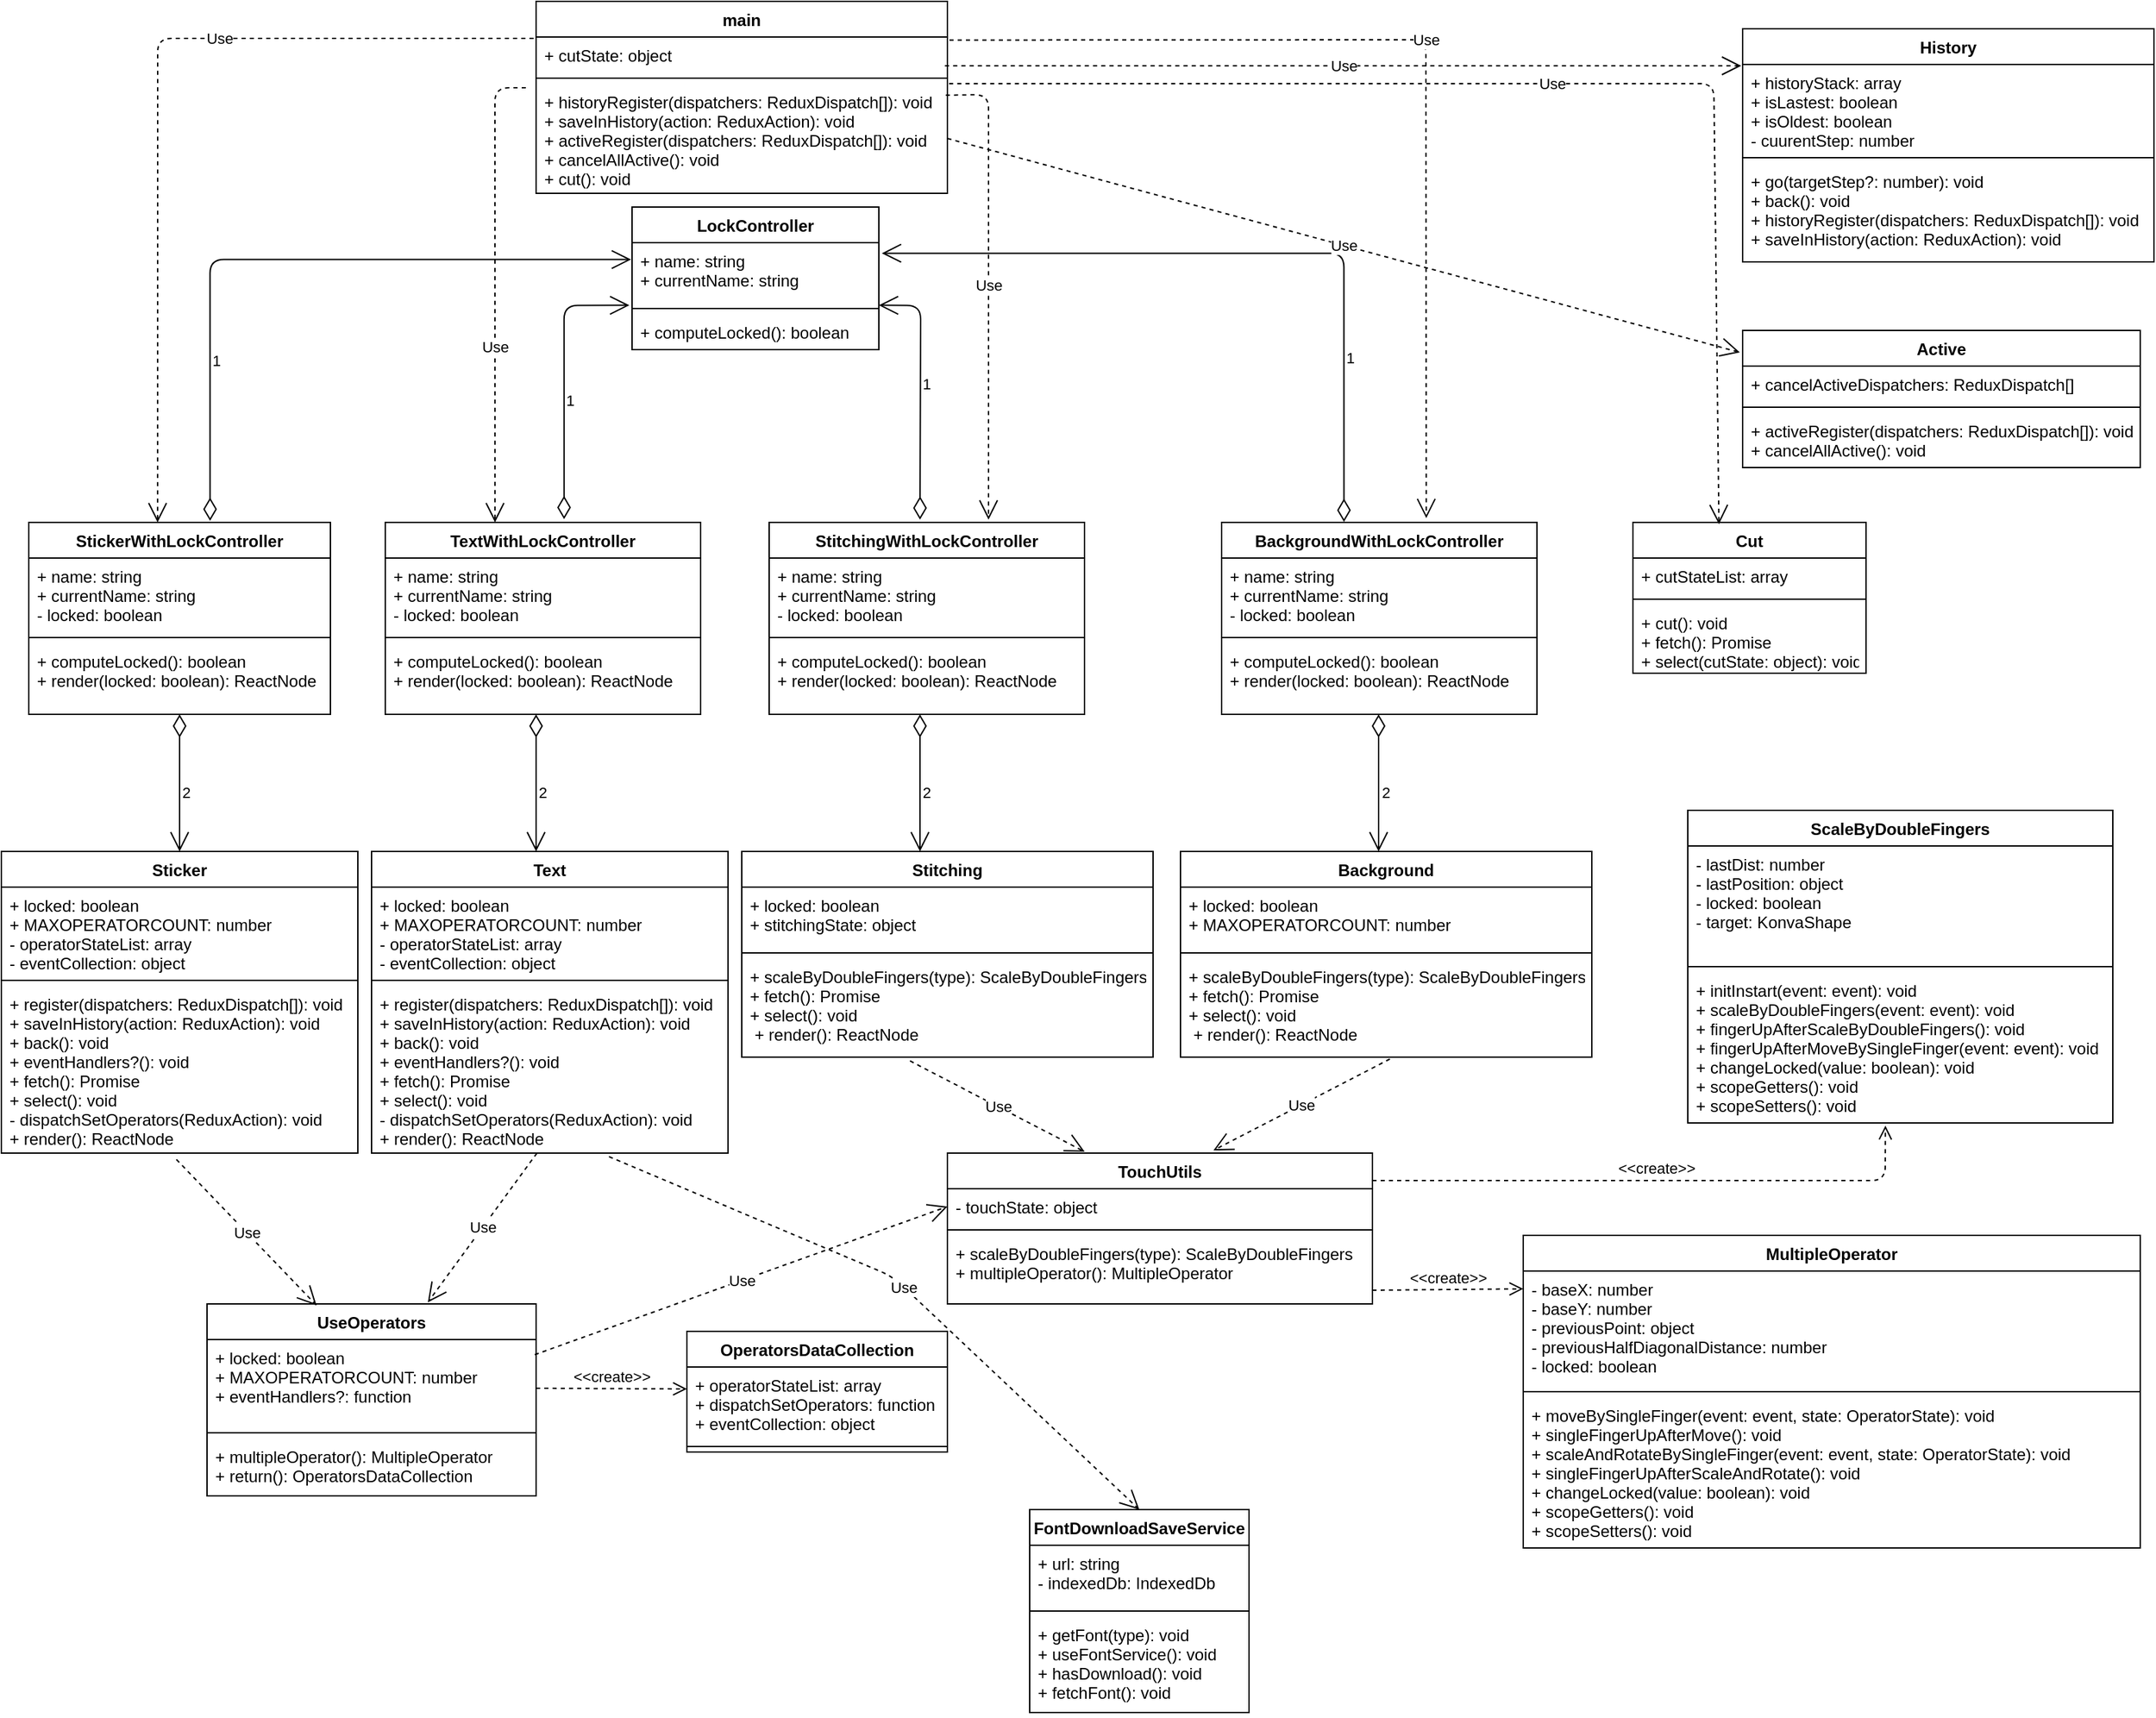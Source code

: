 <mxfile version="14.1.8" type="github">
  <diagram name="Page-1" id="e7e014a7-5840-1c2e-5031-d8a46d1fe8dd">
    <mxGraphModel dx="1351" dy="786" grid="1" gridSize="10" guides="1" tooltips="1" connect="1" arrows="1" fold="1" page="1" pageScale="1" pageWidth="2336" pageHeight="1654" background="#ffffff" math="0" shadow="0">
      <root>
        <mxCell id="0" />
        <mxCell id="1" parent="0" />
        <mxCell id="_pYZsoWhLjhE2k3BnA1Z-41" value="main" style="swimlane;fontStyle=1;align=center;verticalAlign=top;childLayout=stackLayout;horizontal=1;startSize=26;horizontalStack=0;resizeParent=1;resizeParentMax=0;resizeLast=0;collapsible=1;marginBottom=0;" parent="1" vertex="1">
          <mxGeometry x="470" y="10" width="300" height="140" as="geometry" />
        </mxCell>
        <mxCell id="_pYZsoWhLjhE2k3BnA1Z-42" value="+ cutState: object" style="text;strokeColor=none;fillColor=none;align=left;verticalAlign=top;spacingLeft=4;spacingRight=4;overflow=hidden;rotatable=0;points=[[0,0.5],[1,0.5]];portConstraint=eastwest;" parent="_pYZsoWhLjhE2k3BnA1Z-41" vertex="1">
          <mxGeometry y="26" width="300" height="26" as="geometry" />
        </mxCell>
        <mxCell id="_pYZsoWhLjhE2k3BnA1Z-43" value="" style="line;strokeWidth=1;fillColor=none;align=left;verticalAlign=middle;spacingTop=-1;spacingLeft=3;spacingRight=3;rotatable=0;labelPosition=right;points=[];portConstraint=eastwest;" parent="_pYZsoWhLjhE2k3BnA1Z-41" vertex="1">
          <mxGeometry y="52" width="300" height="8" as="geometry" />
        </mxCell>
        <mxCell id="_pYZsoWhLjhE2k3BnA1Z-44" value="+ historyRegister(dispatchers: ReduxDispatch[]): void&#xa;+ saveInHistory(action: ReduxAction): void&#xa;+ activeRegister(dispatchers: ReduxDispatch[]): void&#xa;+ cancelAllActive(): void&#xa;+ cut(): void" style="text;strokeColor=none;fillColor=none;align=left;verticalAlign=top;spacingLeft=4;spacingRight=4;overflow=hidden;rotatable=0;points=[[0,0.5],[1,0.5]];portConstraint=eastwest;" parent="_pYZsoWhLjhE2k3BnA1Z-41" vertex="1">
          <mxGeometry y="60" width="300" height="80" as="geometry" />
        </mxCell>
        <mxCell id="_pYZsoWhLjhE2k3BnA1Z-45" value="Use" style="endArrow=open;endSize=12;dashed=1;html=1;exitX=-0.006;exitY=0.038;exitDx=0;exitDy=0;exitPerimeter=0;entryX=0.427;entryY=0;entryDx=0;entryDy=0;entryPerimeter=0;" parent="1" source="_pYZsoWhLjhE2k3BnA1Z-42" target="_pYZsoWhLjhE2k3BnA1Z-46" edge="1">
          <mxGeometry x="-0.27" width="160" relative="1" as="geometry">
            <mxPoint x="560" y="426" as="sourcePoint" />
            <mxPoint x="220" y="388" as="targetPoint" />
            <Array as="points">
              <mxPoint x="194" y="37" />
            </Array>
            <mxPoint as="offset" />
          </mxGeometry>
        </mxCell>
        <mxCell id="_pYZsoWhLjhE2k3BnA1Z-46" value="StickerWithLockController" style="swimlane;fontStyle=1;align=center;verticalAlign=top;childLayout=stackLayout;horizontal=1;startSize=26;horizontalStack=0;resizeParent=1;resizeParentMax=0;resizeLast=0;collapsible=1;marginBottom=0;" parent="1" vertex="1">
          <mxGeometry x="100" y="390" width="220" height="140" as="geometry" />
        </mxCell>
        <mxCell id="_pYZsoWhLjhE2k3BnA1Z-47" value="+ name: string&#xa;+ currentName: string&#xa;- locked: boolean" style="text;strokeColor=none;fillColor=none;align=left;verticalAlign=top;spacingLeft=4;spacingRight=4;overflow=hidden;rotatable=0;points=[[0,0.5],[1,0.5]];portConstraint=eastwest;" parent="_pYZsoWhLjhE2k3BnA1Z-46" vertex="1">
          <mxGeometry y="26" width="220" height="54" as="geometry" />
        </mxCell>
        <mxCell id="_pYZsoWhLjhE2k3BnA1Z-48" value="" style="line;strokeWidth=1;fillColor=none;align=left;verticalAlign=middle;spacingTop=-1;spacingLeft=3;spacingRight=3;rotatable=0;labelPosition=right;points=[];portConstraint=eastwest;" parent="_pYZsoWhLjhE2k3BnA1Z-46" vertex="1">
          <mxGeometry y="80" width="220" height="8" as="geometry" />
        </mxCell>
        <mxCell id="_pYZsoWhLjhE2k3BnA1Z-49" value="+ computeLocked(): boolean&#xa;+ render(locked: boolean): ReactNode" style="text;strokeColor=none;fillColor=none;align=left;verticalAlign=top;spacingLeft=4;spacingRight=4;overflow=hidden;rotatable=0;points=[[0,0.5],[1,0.5]];portConstraint=eastwest;" parent="_pYZsoWhLjhE2k3BnA1Z-46" vertex="1">
          <mxGeometry y="88" width="220" height="52" as="geometry" />
        </mxCell>
        <mxCell id="_pYZsoWhLjhE2k3BnA1Z-51" value="LockController" style="swimlane;fontStyle=1;align=center;verticalAlign=top;childLayout=stackLayout;horizontal=1;startSize=26;horizontalStack=0;resizeParent=1;resizeParentMax=0;resizeLast=0;collapsible=1;marginBottom=0;" parent="1" vertex="1">
          <mxGeometry x="540" y="160" width="180" height="104" as="geometry" />
        </mxCell>
        <mxCell id="_pYZsoWhLjhE2k3BnA1Z-52" value="+ name: string&#xa;+ currentName: string" style="text;strokeColor=none;fillColor=none;align=left;verticalAlign=top;spacingLeft=4;spacingRight=4;overflow=hidden;rotatable=0;points=[[0,0.5],[1,0.5]];portConstraint=eastwest;" parent="_pYZsoWhLjhE2k3BnA1Z-51" vertex="1">
          <mxGeometry y="26" width="180" height="44" as="geometry" />
        </mxCell>
        <mxCell id="_pYZsoWhLjhE2k3BnA1Z-53" value="" style="line;strokeWidth=1;fillColor=none;align=left;verticalAlign=middle;spacingTop=-1;spacingLeft=3;spacingRight=3;rotatable=0;labelPosition=right;points=[];portConstraint=eastwest;" parent="_pYZsoWhLjhE2k3BnA1Z-51" vertex="1">
          <mxGeometry y="70" width="180" height="8" as="geometry" />
        </mxCell>
        <mxCell id="_pYZsoWhLjhE2k3BnA1Z-54" value="+ computeLocked(): boolean" style="text;strokeColor=none;fillColor=none;align=left;verticalAlign=top;spacingLeft=4;spacingRight=4;overflow=hidden;rotatable=0;points=[[0,0.5],[1,0.5]];portConstraint=eastwest;" parent="_pYZsoWhLjhE2k3BnA1Z-51" vertex="1">
          <mxGeometry y="78" width="180" height="26" as="geometry" />
        </mxCell>
        <mxCell id="_pYZsoWhLjhE2k3BnA1Z-56" value="TextWithLockController" style="swimlane;fontStyle=1;align=center;verticalAlign=top;childLayout=stackLayout;horizontal=1;startSize=26;horizontalStack=0;resizeParent=1;resizeParentMax=0;resizeLast=0;collapsible=1;marginBottom=0;" parent="1" vertex="1">
          <mxGeometry x="360" y="390" width="230" height="140" as="geometry" />
        </mxCell>
        <mxCell id="_pYZsoWhLjhE2k3BnA1Z-57" value="+ name: string&#xa;+ currentName: string&#xa;- locked: boolean" style="text;strokeColor=none;fillColor=none;align=left;verticalAlign=top;spacingLeft=4;spacingRight=4;overflow=hidden;rotatable=0;points=[[0,0.5],[1,0.5]];portConstraint=eastwest;" parent="_pYZsoWhLjhE2k3BnA1Z-56" vertex="1">
          <mxGeometry y="26" width="230" height="54" as="geometry" />
        </mxCell>
        <mxCell id="_pYZsoWhLjhE2k3BnA1Z-58" value="" style="line;strokeWidth=1;fillColor=none;align=left;verticalAlign=middle;spacingTop=-1;spacingLeft=3;spacingRight=3;rotatable=0;labelPosition=right;points=[];portConstraint=eastwest;" parent="_pYZsoWhLjhE2k3BnA1Z-56" vertex="1">
          <mxGeometry y="80" width="230" height="8" as="geometry" />
        </mxCell>
        <mxCell id="_pYZsoWhLjhE2k3BnA1Z-59" value="+ computeLocked(): boolean&#xa;+ render(locked: boolean): ReactNode" style="text;strokeColor=none;fillColor=none;align=left;verticalAlign=top;spacingLeft=4;spacingRight=4;overflow=hidden;rotatable=0;points=[[0,0.5],[1,0.5]];portConstraint=eastwest;" parent="_pYZsoWhLjhE2k3BnA1Z-56" vertex="1">
          <mxGeometry y="88" width="230" height="52" as="geometry" />
        </mxCell>
        <mxCell id="_pYZsoWhLjhE2k3BnA1Z-60" value="Use" style="endArrow=open;endSize=12;dashed=1;html=1;entryX=0.348;entryY=0;entryDx=0;entryDy=0;entryPerimeter=0;exitX=-0.025;exitY=0.038;exitDx=0;exitDy=0;exitPerimeter=0;" parent="1" source="_pYZsoWhLjhE2k3BnA1Z-44" target="_pYZsoWhLjhE2k3BnA1Z-56" edge="1">
          <mxGeometry x="0.249" width="160" relative="1" as="geometry">
            <mxPoint x="480" y="280" as="sourcePoint" />
            <mxPoint x="640" y="280" as="targetPoint" />
            <Array as="points">
              <mxPoint x="440" y="73" />
            </Array>
            <mxPoint as="offset" />
          </mxGeometry>
        </mxCell>
        <mxCell id="_pYZsoWhLjhE2k3BnA1Z-62" value="StitchingWithLockController" style="swimlane;fontStyle=1;align=center;verticalAlign=top;childLayout=stackLayout;horizontal=1;startSize=26;horizontalStack=0;resizeParent=1;resizeParentMax=0;resizeLast=0;collapsible=1;marginBottom=0;" parent="1" vertex="1">
          <mxGeometry x="640" y="390" width="230" height="140" as="geometry" />
        </mxCell>
        <mxCell id="_pYZsoWhLjhE2k3BnA1Z-63" value="+ name: string&#xa;+ currentName: string&#xa;- locked: boolean" style="text;strokeColor=none;fillColor=none;align=left;verticalAlign=top;spacingLeft=4;spacingRight=4;overflow=hidden;rotatable=0;points=[[0,0.5],[1,0.5]];portConstraint=eastwest;" parent="_pYZsoWhLjhE2k3BnA1Z-62" vertex="1">
          <mxGeometry y="26" width="230" height="54" as="geometry" />
        </mxCell>
        <mxCell id="_pYZsoWhLjhE2k3BnA1Z-64" value="" style="line;strokeWidth=1;fillColor=none;align=left;verticalAlign=middle;spacingTop=-1;spacingLeft=3;spacingRight=3;rotatable=0;labelPosition=right;points=[];portConstraint=eastwest;" parent="_pYZsoWhLjhE2k3BnA1Z-62" vertex="1">
          <mxGeometry y="80" width="230" height="8" as="geometry" />
        </mxCell>
        <mxCell id="_pYZsoWhLjhE2k3BnA1Z-65" value="+ computeLocked(): boolean&#xa;+ render(locked: boolean): ReactNode" style="text;strokeColor=none;fillColor=none;align=left;verticalAlign=top;spacingLeft=4;spacingRight=4;overflow=hidden;rotatable=0;points=[[0,0.5],[1,0.5]];portConstraint=eastwest;" parent="_pYZsoWhLjhE2k3BnA1Z-62" vertex="1">
          <mxGeometry y="88" width="230" height="52" as="geometry" />
        </mxCell>
        <mxCell id="_pYZsoWhLjhE2k3BnA1Z-66" value="BackgroundWithLockController" style="swimlane;fontStyle=1;align=center;verticalAlign=top;childLayout=stackLayout;horizontal=1;startSize=26;horizontalStack=0;resizeParent=1;resizeParentMax=0;resizeLast=0;collapsible=1;marginBottom=0;" parent="1" vertex="1">
          <mxGeometry x="970" y="390" width="230" height="140" as="geometry" />
        </mxCell>
        <mxCell id="_pYZsoWhLjhE2k3BnA1Z-67" value="+ name: string&#xa;+ currentName: string&#xa;- locked: boolean" style="text;strokeColor=none;fillColor=none;align=left;verticalAlign=top;spacingLeft=4;spacingRight=4;overflow=hidden;rotatable=0;points=[[0,0.5],[1,0.5]];portConstraint=eastwest;" parent="_pYZsoWhLjhE2k3BnA1Z-66" vertex="1">
          <mxGeometry y="26" width="230" height="54" as="geometry" />
        </mxCell>
        <mxCell id="_pYZsoWhLjhE2k3BnA1Z-68" value="" style="line;strokeWidth=1;fillColor=none;align=left;verticalAlign=middle;spacingTop=-1;spacingLeft=3;spacingRight=3;rotatable=0;labelPosition=right;points=[];portConstraint=eastwest;" parent="_pYZsoWhLjhE2k3BnA1Z-66" vertex="1">
          <mxGeometry y="80" width="230" height="8" as="geometry" />
        </mxCell>
        <mxCell id="_pYZsoWhLjhE2k3BnA1Z-69" value="+ computeLocked(): boolean&#xa;+ render(locked: boolean): ReactNode" style="text;strokeColor=none;fillColor=none;align=left;verticalAlign=top;spacingLeft=4;spacingRight=4;overflow=hidden;rotatable=0;points=[[0,0.5],[1,0.5]];portConstraint=eastwest;" parent="_pYZsoWhLjhE2k3BnA1Z-66" vertex="1">
          <mxGeometry y="88" width="230" height="52" as="geometry" />
        </mxCell>
        <mxCell id="_pYZsoWhLjhE2k3BnA1Z-71" value="Use" style="endArrow=open;endSize=12;dashed=1;html=1;exitX=0.996;exitY=0.105;exitDx=0;exitDy=0;exitPerimeter=0;" parent="1" source="_pYZsoWhLjhE2k3BnA1Z-44" edge="1">
          <mxGeometry width="160" relative="1" as="geometry">
            <mxPoint x="690" y="330" as="sourcePoint" />
            <mxPoint x="800" y="388" as="targetPoint" />
            <Array as="points">
              <mxPoint x="800" y="78" />
            </Array>
          </mxGeometry>
        </mxCell>
        <mxCell id="_pYZsoWhLjhE2k3BnA1Z-73" value="Use" style="endArrow=open;endSize=12;dashed=1;html=1;entryX=0.649;entryY=-0.022;entryDx=0;entryDy=0;entryPerimeter=0;exitX=1.005;exitY=0.086;exitDx=0;exitDy=0;exitPerimeter=0;" parent="1" source="_pYZsoWhLjhE2k3BnA1Z-42" target="_pYZsoWhLjhE2k3BnA1Z-66" edge="1">
          <mxGeometry width="160" relative="1" as="geometry">
            <mxPoint x="770" y="280" as="sourcePoint" />
            <mxPoint x="930" y="280" as="targetPoint" />
            <Array as="points">
              <mxPoint x="1119" y="38" />
            </Array>
          </mxGeometry>
        </mxCell>
        <mxCell id="_pYZsoWhLjhE2k3BnA1Z-74" value="Sticker" style="swimlane;fontStyle=1;align=center;verticalAlign=top;childLayout=stackLayout;horizontal=1;startSize=26;horizontalStack=0;resizeParent=1;resizeParentMax=0;resizeLast=0;collapsible=1;marginBottom=0;" parent="1" vertex="1">
          <mxGeometry x="80" y="630" width="260" height="220" as="geometry" />
        </mxCell>
        <mxCell id="_pYZsoWhLjhE2k3BnA1Z-75" value="+ locked: boolean&#xa;+ MAXOPERATORCOUNT: number&#xa;- operatorStateList: array&#xa;- eventCollection: object" style="text;strokeColor=none;fillColor=none;align=left;verticalAlign=top;spacingLeft=4;spacingRight=4;overflow=hidden;rotatable=0;points=[[0,0.5],[1,0.5]];portConstraint=eastwest;" parent="_pYZsoWhLjhE2k3BnA1Z-74" vertex="1">
          <mxGeometry y="26" width="260" height="64" as="geometry" />
        </mxCell>
        <mxCell id="_pYZsoWhLjhE2k3BnA1Z-76" value="" style="line;strokeWidth=1;fillColor=none;align=left;verticalAlign=middle;spacingTop=-1;spacingLeft=3;spacingRight=3;rotatable=0;labelPosition=right;points=[];portConstraint=eastwest;" parent="_pYZsoWhLjhE2k3BnA1Z-74" vertex="1">
          <mxGeometry y="90" width="260" height="8" as="geometry" />
        </mxCell>
        <mxCell id="_pYZsoWhLjhE2k3BnA1Z-77" value="+ register(dispatchers: ReduxDispatch[]): void&#xa;+ saveInHistory(action: ReduxAction): void &#xa;+ back(): void&#xa;+ eventHandlers?(): void&#xa;+ fetch(): Promise&#xa;+ select(): void&#xa;- dispatchSetOperators(ReduxAction): void&#xa;+ render(): ReactNode" style="text;strokeColor=none;fillColor=none;align=left;verticalAlign=top;spacingLeft=4;spacingRight=4;overflow=hidden;rotatable=0;points=[[0,0.5],[1,0.5]];portConstraint=eastwest;" parent="_pYZsoWhLjhE2k3BnA1Z-74" vertex="1">
          <mxGeometry y="98" width="260" height="122" as="geometry" />
        </mxCell>
        <mxCell id="_pYZsoWhLjhE2k3BnA1Z-78" value="Text" style="swimlane;fontStyle=1;align=center;verticalAlign=top;childLayout=stackLayout;horizontal=1;startSize=26;horizontalStack=0;resizeParent=1;resizeParentMax=0;resizeLast=0;collapsible=1;marginBottom=0;" parent="1" vertex="1">
          <mxGeometry x="350" y="630" width="260" height="220" as="geometry" />
        </mxCell>
        <mxCell id="_pYZsoWhLjhE2k3BnA1Z-79" value="+ locked: boolean&#xa;+ MAXOPERATORCOUNT: number&#xa;- operatorStateList: array&#xa;- eventCollection: object" style="text;strokeColor=none;fillColor=none;align=left;verticalAlign=top;spacingLeft=4;spacingRight=4;overflow=hidden;rotatable=0;points=[[0,0.5],[1,0.5]];portConstraint=eastwest;" parent="_pYZsoWhLjhE2k3BnA1Z-78" vertex="1">
          <mxGeometry y="26" width="260" height="64" as="geometry" />
        </mxCell>
        <mxCell id="_pYZsoWhLjhE2k3BnA1Z-80" value="" style="line;strokeWidth=1;fillColor=none;align=left;verticalAlign=middle;spacingTop=-1;spacingLeft=3;spacingRight=3;rotatable=0;labelPosition=right;points=[];portConstraint=eastwest;" parent="_pYZsoWhLjhE2k3BnA1Z-78" vertex="1">
          <mxGeometry y="90" width="260" height="8" as="geometry" />
        </mxCell>
        <mxCell id="_pYZsoWhLjhE2k3BnA1Z-81" value="+ register(dispatchers: ReduxDispatch[]): void&#xa;+ saveInHistory(action: ReduxAction): void&#xa;+ back(): void&#xa;+ eventHandlers?(): void&#xa;+ fetch(): Promise&#xa;+ select(): void&#xa;- dispatchSetOperators(ReduxAction): void&#xa;+ render(): ReactNode" style="text;strokeColor=none;fillColor=none;align=left;verticalAlign=top;spacingLeft=4;spacingRight=4;overflow=hidden;rotatable=0;points=[[0,0.5],[1,0.5]];portConstraint=eastwest;" parent="_pYZsoWhLjhE2k3BnA1Z-78" vertex="1">
          <mxGeometry y="98" width="260" height="122" as="geometry" />
        </mxCell>
        <mxCell id="_pYZsoWhLjhE2k3BnA1Z-82" value="Stitching" style="swimlane;fontStyle=1;align=center;verticalAlign=top;childLayout=stackLayout;horizontal=1;startSize=26;horizontalStack=0;resizeParent=1;resizeParentMax=0;resizeLast=0;collapsible=1;marginBottom=0;" parent="1" vertex="1">
          <mxGeometry x="620" y="630" width="300" height="150" as="geometry" />
        </mxCell>
        <mxCell id="_pYZsoWhLjhE2k3BnA1Z-83" value="+ locked: boolean&#xa;+ stitchingState: object  " style="text;strokeColor=none;fillColor=none;align=left;verticalAlign=top;spacingLeft=4;spacingRight=4;overflow=hidden;rotatable=0;points=[[0,0.5],[1,0.5]];portConstraint=eastwest;" parent="_pYZsoWhLjhE2k3BnA1Z-82" vertex="1">
          <mxGeometry y="26" width="300" height="44" as="geometry" />
        </mxCell>
        <mxCell id="_pYZsoWhLjhE2k3BnA1Z-84" value="" style="line;strokeWidth=1;fillColor=none;align=left;verticalAlign=middle;spacingTop=-1;spacingLeft=3;spacingRight=3;rotatable=0;labelPosition=right;points=[];portConstraint=eastwest;" parent="_pYZsoWhLjhE2k3BnA1Z-82" vertex="1">
          <mxGeometry y="70" width="300" height="8" as="geometry" />
        </mxCell>
        <mxCell id="_pYZsoWhLjhE2k3BnA1Z-85" value="+ scaleByDoubleFingers(type): ScaleByDoubleFingers&#xa;+ fetch(): Promise&#xa;+ select(): void&#xa; + render(): ReactNode" style="text;strokeColor=none;fillColor=none;align=left;verticalAlign=top;spacingLeft=4;spacingRight=4;overflow=hidden;rotatable=0;points=[[0,0.5],[1,0.5]];portConstraint=eastwest;" parent="_pYZsoWhLjhE2k3BnA1Z-82" vertex="1">
          <mxGeometry y="78" width="300" height="72" as="geometry" />
        </mxCell>
        <mxCell id="_pYZsoWhLjhE2k3BnA1Z-86" value="Background" style="swimlane;fontStyle=1;align=center;verticalAlign=top;childLayout=stackLayout;horizontal=1;startSize=26;horizontalStack=0;resizeParent=1;resizeParentMax=0;resizeLast=0;collapsible=1;marginBottom=0;" parent="1" vertex="1">
          <mxGeometry x="940" y="630" width="300" height="150" as="geometry" />
        </mxCell>
        <mxCell id="_pYZsoWhLjhE2k3BnA1Z-87" value="+ locked: boolean&#xa;+ MAXOPERATORCOUNT: number" style="text;strokeColor=none;fillColor=none;align=left;verticalAlign=top;spacingLeft=4;spacingRight=4;overflow=hidden;rotatable=0;points=[[0,0.5],[1,0.5]];portConstraint=eastwest;" parent="_pYZsoWhLjhE2k3BnA1Z-86" vertex="1">
          <mxGeometry y="26" width="300" height="44" as="geometry" />
        </mxCell>
        <mxCell id="_pYZsoWhLjhE2k3BnA1Z-88" value="" style="line;strokeWidth=1;fillColor=none;align=left;verticalAlign=middle;spacingTop=-1;spacingLeft=3;spacingRight=3;rotatable=0;labelPosition=right;points=[];portConstraint=eastwest;" parent="_pYZsoWhLjhE2k3BnA1Z-86" vertex="1">
          <mxGeometry y="70" width="300" height="8" as="geometry" />
        </mxCell>
        <mxCell id="_pYZsoWhLjhE2k3BnA1Z-89" value="+ scaleByDoubleFingers(type): ScaleByDoubleFingers&#xa;+ fetch(): Promise&#xa;+ select(): void&#xa; + render(): ReactNode" style="text;strokeColor=none;fillColor=none;align=left;verticalAlign=top;spacingLeft=4;spacingRight=4;overflow=hidden;rotatable=0;points=[[0,0.5],[1,0.5]];portConstraint=eastwest;" parent="_pYZsoWhLjhE2k3BnA1Z-86" vertex="1">
          <mxGeometry y="78" width="300" height="72" as="geometry" />
        </mxCell>
        <mxCell id="_pYZsoWhLjhE2k3BnA1Z-94" value="UseOperators" style="swimlane;fontStyle=1;align=center;verticalAlign=top;childLayout=stackLayout;horizontal=1;startSize=26;horizontalStack=0;resizeParent=1;resizeParentMax=0;resizeLast=0;collapsible=1;marginBottom=0;fontColor=#000000;html=0;" parent="1" vertex="1">
          <mxGeometry x="230" y="960" width="240" height="140" as="geometry" />
        </mxCell>
        <mxCell id="_pYZsoWhLjhE2k3BnA1Z-95" value="+ locked: boolean&#xa;+ MAXOPERATORCOUNT: number&#xa;+ eventHandlers?: function" style="text;strokeColor=none;fillColor=none;align=left;verticalAlign=top;spacingLeft=4;spacingRight=4;overflow=hidden;rotatable=0;points=[[0,0.5],[1,0.5]];portConstraint=eastwest;" parent="_pYZsoWhLjhE2k3BnA1Z-94" vertex="1">
          <mxGeometry y="26" width="240" height="64" as="geometry" />
        </mxCell>
        <mxCell id="_pYZsoWhLjhE2k3BnA1Z-96" value="" style="line;strokeWidth=1;fillColor=none;align=left;verticalAlign=middle;spacingTop=-1;spacingLeft=3;spacingRight=3;rotatable=0;labelPosition=right;points=[];portConstraint=eastwest;" parent="_pYZsoWhLjhE2k3BnA1Z-94" vertex="1">
          <mxGeometry y="90" width="240" height="8" as="geometry" />
        </mxCell>
        <mxCell id="_pYZsoWhLjhE2k3BnA1Z-97" value="+ multipleOperator(): MultipleOperator&#xa;+ return(): OperatorsDataCollection" style="text;strokeColor=none;fillColor=none;align=left;verticalAlign=top;spacingLeft=4;spacingRight=4;overflow=hidden;rotatable=0;points=[[0,0.5],[1,0.5]];portConstraint=eastwest;" parent="_pYZsoWhLjhE2k3BnA1Z-94" vertex="1">
          <mxGeometry y="98" width="240" height="42" as="geometry" />
        </mxCell>
        <mxCell id="_pYZsoWhLjhE2k3BnA1Z-98" value="1" style="endArrow=open;html=1;endSize=12;startArrow=diamondThin;startSize=14;startFill=0;edgeStyle=orthogonalEdgeStyle;align=left;verticalAlign=bottom;fontColor=#000000;entryX=-0.004;entryY=0.279;entryDx=0;entryDy=0;entryPerimeter=0;exitX=0.601;exitY=-0.008;exitDx=0;exitDy=0;exitPerimeter=0;" parent="1" source="_pYZsoWhLjhE2k3BnA1Z-46" target="_pYZsoWhLjhE2k3BnA1Z-52" edge="1">
          <mxGeometry x="-0.566" relative="1" as="geometry">
            <mxPoint x="260" y="380" as="sourcePoint" />
            <mxPoint x="660" y="440" as="targetPoint" />
            <Array as="points">
              <mxPoint x="232" y="198" />
            </Array>
            <mxPoint as="offset" />
          </mxGeometry>
        </mxCell>
        <mxCell id="_pYZsoWhLjhE2k3BnA1Z-100" value="2" style="endArrow=open;html=1;endSize=12;startArrow=diamondThin;startSize=14;startFill=0;edgeStyle=orthogonalEdgeStyle;align=left;verticalAlign=bottom;fontColor=#000000;exitX=0.5;exitY=1;exitDx=0;exitDy=0;exitPerimeter=0;" parent="1" source="_pYZsoWhLjhE2k3BnA1Z-49" edge="1">
          <mxGeometry x="0.322" relative="1" as="geometry">
            <mxPoint x="210" y="540" as="sourcePoint" />
            <mxPoint x="210" y="630" as="targetPoint" />
            <Array as="points" />
            <mxPoint as="offset" />
          </mxGeometry>
        </mxCell>
        <mxCell id="_pYZsoWhLjhE2k3BnA1Z-101" value="2" style="endArrow=open;html=1;endSize=12;startArrow=diamondThin;startSize=14;startFill=0;edgeStyle=orthogonalEdgeStyle;align=left;verticalAlign=bottom;fontColor=#000000;exitX=0.5;exitY=1;exitDx=0;exitDy=0;exitPerimeter=0;" parent="1" edge="1">
          <mxGeometry x="0.322" relative="1" as="geometry">
            <mxPoint x="470" y="530" as="sourcePoint" />
            <mxPoint x="470.0" y="630" as="targetPoint" />
            <Array as="points" />
            <mxPoint as="offset" />
          </mxGeometry>
        </mxCell>
        <mxCell id="_pYZsoWhLjhE2k3BnA1Z-103" value="2" style="endArrow=open;html=1;endSize=12;startArrow=diamondThin;startSize=14;startFill=0;edgeStyle=orthogonalEdgeStyle;align=left;verticalAlign=bottom;fontColor=#000000;exitX=0.5;exitY=1;exitDx=0;exitDy=0;exitPerimeter=0;" parent="1" edge="1">
          <mxGeometry x="0.322" relative="1" as="geometry">
            <mxPoint x="750" y="530" as="sourcePoint" />
            <mxPoint x="750.0" y="630" as="targetPoint" />
            <Array as="points" />
            <mxPoint as="offset" />
          </mxGeometry>
        </mxCell>
        <mxCell id="_pYZsoWhLjhE2k3BnA1Z-104" value="2" style="endArrow=open;html=1;endSize=12;startArrow=diamondThin;startSize=14;startFill=0;edgeStyle=orthogonalEdgeStyle;align=left;verticalAlign=bottom;fontColor=#000000;exitX=0.5;exitY=1;exitDx=0;exitDy=0;exitPerimeter=0;" parent="1" edge="1">
          <mxGeometry x="0.322" relative="1" as="geometry">
            <mxPoint x="1084.5" y="530" as="sourcePoint" />
            <mxPoint x="1084.5" y="630" as="targetPoint" />
            <Array as="points">
              <mxPoint x="1084.84" y="560" />
              <mxPoint x="1084.84" y="560" />
            </Array>
            <mxPoint as="offset" />
          </mxGeometry>
        </mxCell>
        <mxCell id="_pYZsoWhLjhE2k3BnA1Z-105" value="1" style="endArrow=open;html=1;endSize=12;startArrow=diamondThin;startSize=14;startFill=0;edgeStyle=orthogonalEdgeStyle;align=left;verticalAlign=bottom;fontColor=#000000;entryX=-0.011;entryY=1.038;entryDx=0;entryDy=0;entryPerimeter=0;exitX=0.567;exitY=-0.017;exitDx=0;exitDy=0;exitPerimeter=0;" parent="1" source="_pYZsoWhLjhE2k3BnA1Z-56" target="_pYZsoWhLjhE2k3BnA1Z-52" edge="1">
          <mxGeometry x="-0.237" relative="1" as="geometry">
            <mxPoint x="380" y="310" as="sourcePoint" />
            <mxPoint x="540" y="310" as="targetPoint" />
            <mxPoint as="offset" />
          </mxGeometry>
        </mxCell>
        <mxCell id="_pYZsoWhLjhE2k3BnA1Z-106" value="1" style="endArrow=open;html=1;endSize=12;startArrow=diamondThin;startSize=14;startFill=0;edgeStyle=orthogonalEdgeStyle;align=left;verticalAlign=bottom;fontColor=#000000;entryX=1;entryY=1.038;entryDx=0;entryDy=0;entryPerimeter=0;" parent="1" target="_pYZsoWhLjhE2k3BnA1Z-52" edge="1">
          <mxGeometry x="-0.039" relative="1" as="geometry">
            <mxPoint x="750" y="388" as="sourcePoint" />
            <mxPoint x="730" y="240" as="targetPoint" />
            <mxPoint as="offset" />
          </mxGeometry>
        </mxCell>
        <mxCell id="_pYZsoWhLjhE2k3BnA1Z-107" value="1" style="endArrow=open;html=1;endSize=12;startArrow=diamondThin;startSize=14;startFill=0;edgeStyle=orthogonalEdgeStyle;align=left;verticalAlign=bottom;fontColor=#000000;exitX=0.388;exitY=-0.003;exitDx=0;exitDy=0;exitPerimeter=0;entryX=1.012;entryY=0.176;entryDx=0;entryDy=0;entryPerimeter=0;" parent="1" source="_pYZsoWhLjhE2k3BnA1Z-66" target="_pYZsoWhLjhE2k3BnA1Z-52" edge="1">
          <mxGeometry x="-0.585" relative="1" as="geometry">
            <mxPoint x="750" y="290" as="sourcePoint" />
            <mxPoint x="910" y="290" as="targetPoint" />
            <mxPoint as="offset" />
          </mxGeometry>
        </mxCell>
        <mxCell id="_pYZsoWhLjhE2k3BnA1Z-108" value="&amp;lt;&amp;lt;create&amp;gt;&amp;gt;" style="html=1;verticalAlign=bottom;endArrow=open;dashed=1;endSize=8;fontColor=#000000;" parent="1" edge="1">
          <mxGeometry relative="1" as="geometry">
            <mxPoint x="470" y="1021.5" as="sourcePoint" />
            <mxPoint x="580" y="1022" as="targetPoint" />
          </mxGeometry>
        </mxCell>
        <mxCell id="_pYZsoWhLjhE2k3BnA1Z-109" value="OperatorsDataCollection" style="swimlane;fontStyle=1;align=center;verticalAlign=top;childLayout=stackLayout;horizontal=1;startSize=26;horizontalStack=0;resizeParent=1;resizeParentMax=0;resizeLast=0;collapsible=1;marginBottom=0;fontColor=#000000;html=0;" parent="1" vertex="1">
          <mxGeometry x="580" y="980" width="190" height="88" as="geometry" />
        </mxCell>
        <mxCell id="_pYZsoWhLjhE2k3BnA1Z-110" value="+ operatorStateList: array&#xa;+ dispatchSetOperators: function&#xa;+ eventCollection: object" style="text;strokeColor=none;fillColor=none;align=left;verticalAlign=top;spacingLeft=4;spacingRight=4;overflow=hidden;rotatable=0;points=[[0,0.5],[1,0.5]];portConstraint=eastwest;" parent="_pYZsoWhLjhE2k3BnA1Z-109" vertex="1">
          <mxGeometry y="26" width="190" height="54" as="geometry" />
        </mxCell>
        <mxCell id="_pYZsoWhLjhE2k3BnA1Z-111" value="" style="line;strokeWidth=1;fillColor=none;align=left;verticalAlign=middle;spacingTop=-1;spacingLeft=3;spacingRight=3;rotatable=0;labelPosition=right;points=[];portConstraint=eastwest;" parent="_pYZsoWhLjhE2k3BnA1Z-109" vertex="1">
          <mxGeometry y="80" width="190" height="8" as="geometry" />
        </mxCell>
        <mxCell id="_pYZsoWhLjhE2k3BnA1Z-113" value="Use" style="endArrow=open;endSize=12;dashed=1;html=1;fontColor=#000000;exitX=0.491;exitY=1.038;exitDx=0;exitDy=0;exitPerimeter=0;entryX=0.333;entryY=0.008;entryDx=0;entryDy=0;entryPerimeter=0;" parent="1" source="_pYZsoWhLjhE2k3BnA1Z-77" target="_pYZsoWhLjhE2k3BnA1Z-94" edge="1">
          <mxGeometry width="160" relative="1" as="geometry">
            <mxPoint x="380" y="870" as="sourcePoint" />
            <mxPoint x="540" y="870" as="targetPoint" />
          </mxGeometry>
        </mxCell>
        <mxCell id="_pYZsoWhLjhE2k3BnA1Z-114" value="Use" style="endArrow=open;endSize=12;dashed=1;html=1;fontColor=#000000;exitX=0.464;exitY=1;exitDx=0;exitDy=0;exitPerimeter=0;entryX=0.671;entryY=-0.008;entryDx=0;entryDy=0;entryPerimeter=0;" parent="1" source="_pYZsoWhLjhE2k3BnA1Z-81" target="_pYZsoWhLjhE2k3BnA1Z-94" edge="1">
          <mxGeometry width="160" relative="1" as="geometry">
            <mxPoint x="380" y="870" as="sourcePoint" />
            <mxPoint x="350" y="960" as="targetPoint" />
          </mxGeometry>
        </mxCell>
        <mxCell id="_pYZsoWhLjhE2k3BnA1Z-115" value="TouchUtils" style="swimlane;fontStyle=1;align=center;verticalAlign=top;childLayout=stackLayout;horizontal=1;startSize=26;horizontalStack=0;resizeParent=1;resizeParentMax=0;resizeLast=0;collapsible=1;marginBottom=0;fontColor=#000000;html=0;" parent="1" vertex="1">
          <mxGeometry x="770" y="850" width="310" height="110" as="geometry" />
        </mxCell>
        <mxCell id="_pYZsoWhLjhE2k3BnA1Z-116" value="- touchState: object" style="text;strokeColor=none;fillColor=none;align=left;verticalAlign=top;spacingLeft=4;spacingRight=4;overflow=hidden;rotatable=0;points=[[0,0.5],[1,0.5]];portConstraint=eastwest;" parent="_pYZsoWhLjhE2k3BnA1Z-115" vertex="1">
          <mxGeometry y="26" width="310" height="26" as="geometry" />
        </mxCell>
        <mxCell id="_pYZsoWhLjhE2k3BnA1Z-117" value="" style="line;strokeWidth=1;fillColor=none;align=left;verticalAlign=middle;spacingTop=-1;spacingLeft=3;spacingRight=3;rotatable=0;labelPosition=right;points=[];portConstraint=eastwest;" parent="_pYZsoWhLjhE2k3BnA1Z-115" vertex="1">
          <mxGeometry y="52" width="310" height="8" as="geometry" />
        </mxCell>
        <mxCell id="_pYZsoWhLjhE2k3BnA1Z-118" value="+ scaleByDoubleFingers(type): ScaleByDoubleFingers&#xa;+ multipleOperator(): MultipleOperator" style="text;strokeColor=none;fillColor=none;align=left;verticalAlign=top;spacingLeft=4;spacingRight=4;overflow=hidden;rotatable=0;points=[[0,0.5],[1,0.5]];portConstraint=eastwest;labelBorderColor=none;" parent="_pYZsoWhLjhE2k3BnA1Z-115" vertex="1">
          <mxGeometry y="60" width="310" height="50" as="geometry" />
        </mxCell>
        <mxCell id="_pYZsoWhLjhE2k3BnA1Z-119" value="&amp;lt;&amp;lt;create&amp;gt;&amp;gt;" style="html=1;verticalAlign=bottom;endArrow=open;dashed=1;endSize=8;fontColor=#000000;entryX=0.465;entryY=1.018;entryDx=0;entryDy=0;entryPerimeter=0;" parent="1" target="_pYZsoWhLjhE2k3BnA1Z-134" edge="1">
          <mxGeometry relative="1" as="geometry">
            <mxPoint x="1080" y="870" as="sourcePoint" />
            <mxPoint x="1180" y="870" as="targetPoint" />
            <Array as="points">
              <mxPoint x="1454" y="870" />
            </Array>
            <mxPoint as="offset" />
          </mxGeometry>
        </mxCell>
        <mxCell id="_pYZsoWhLjhE2k3BnA1Z-120" value="&amp;lt;&amp;lt;create&amp;gt;&amp;gt;" style="html=1;verticalAlign=bottom;endArrow=open;dashed=1;endSize=8;fontColor=#000000;entryX=0;entryY=0.155;entryDx=0;entryDy=0;entryPerimeter=0;" parent="1" target="_pYZsoWhLjhE2k3BnA1Z-136" edge="1">
          <mxGeometry relative="1" as="geometry">
            <mxPoint x="1080" y="950" as="sourcePoint" />
            <mxPoint x="1180" y="950" as="targetPoint" />
            <mxPoint as="offset" />
          </mxGeometry>
        </mxCell>
        <mxCell id="_pYZsoWhLjhE2k3BnA1Z-131" value="ScaleByDoubleFingers" style="swimlane;fontStyle=1;align=center;verticalAlign=top;childLayout=stackLayout;horizontal=1;startSize=26;horizontalStack=0;resizeParent=1;resizeParentMax=0;resizeLast=0;collapsible=1;marginBottom=0;fontColor=#000000;html=0;" parent="1" vertex="1">
          <mxGeometry x="1310" y="600" width="310" height="228" as="geometry" />
        </mxCell>
        <mxCell id="_pYZsoWhLjhE2k3BnA1Z-132" value="- lastDist: number&#xa;- lastPosition: object&#xa;- locked: boolean&#xa;- target: KonvaShape" style="text;strokeColor=none;fillColor=none;align=left;verticalAlign=top;spacingLeft=4;spacingRight=4;overflow=hidden;rotatable=0;points=[[0,0.5],[1,0.5]];portConstraint=eastwest;" parent="_pYZsoWhLjhE2k3BnA1Z-131" vertex="1">
          <mxGeometry y="26" width="310" height="84" as="geometry" />
        </mxCell>
        <mxCell id="_pYZsoWhLjhE2k3BnA1Z-133" value="" style="line;strokeWidth=1;fillColor=none;align=left;verticalAlign=middle;spacingTop=-1;spacingLeft=3;spacingRight=3;rotatable=0;labelPosition=right;points=[];portConstraint=eastwest;" parent="_pYZsoWhLjhE2k3BnA1Z-131" vertex="1">
          <mxGeometry y="110" width="310" height="8" as="geometry" />
        </mxCell>
        <mxCell id="_pYZsoWhLjhE2k3BnA1Z-134" value="+ initInstart(event: event): void&#xa;+ scaleByDoubleFingers(event: event): void&#xa;+ fingerUpAfterScaleByDoubleFingers(): void&#xa;+ fingerUpAfterMoveBySingleFinger(event: event): void&#xa;+ changeLocked(value: boolean): void&#xa;+ scopeGetters(): void&#xa;+ scopeSetters(): void" style="text;strokeColor=none;fillColor=none;align=left;verticalAlign=top;spacingLeft=4;spacingRight=4;overflow=hidden;rotatable=0;points=[[0,0.5],[1,0.5]];portConstraint=eastwest;" parent="_pYZsoWhLjhE2k3BnA1Z-131" vertex="1">
          <mxGeometry y="118" width="310" height="110" as="geometry" />
        </mxCell>
        <mxCell id="_pYZsoWhLjhE2k3BnA1Z-135" value="MultipleOperator" style="swimlane;fontStyle=1;align=center;verticalAlign=top;childLayout=stackLayout;horizontal=1;startSize=26;horizontalStack=0;resizeParent=1;resizeParentMax=0;resizeLast=0;collapsible=1;marginBottom=0;fontColor=#000000;html=0;" parent="1" vertex="1">
          <mxGeometry x="1190" y="910" width="450" height="228" as="geometry" />
        </mxCell>
        <mxCell id="_pYZsoWhLjhE2k3BnA1Z-136" value="- baseX: number&#xa;- baseY: number&#xa;- previousPoint: object&#xa;- previousHalfDiagonalDistance: number&#xa;- locked: boolean" style="text;strokeColor=none;fillColor=none;align=left;verticalAlign=top;spacingLeft=4;spacingRight=4;overflow=hidden;rotatable=0;points=[[0,0.5],[1,0.5]];portConstraint=eastwest;" parent="_pYZsoWhLjhE2k3BnA1Z-135" vertex="1">
          <mxGeometry y="26" width="450" height="84" as="geometry" />
        </mxCell>
        <mxCell id="_pYZsoWhLjhE2k3BnA1Z-137" value="" style="line;strokeWidth=1;fillColor=none;align=left;verticalAlign=middle;spacingTop=-1;spacingLeft=3;spacingRight=3;rotatable=0;labelPosition=right;points=[];portConstraint=eastwest;" parent="_pYZsoWhLjhE2k3BnA1Z-135" vertex="1">
          <mxGeometry y="110" width="450" height="8" as="geometry" />
        </mxCell>
        <mxCell id="_pYZsoWhLjhE2k3BnA1Z-138" value="+ moveBySingleFinger(event: event, state: OperatorState): void&#xa;+ singleFingerUpAfterMove(): void&#xa;+ scaleAndRotateBySingleFinger(event: event, state: OperatorState): void&#xa;+ singleFingerUpAfterScaleAndRotate(): void&#xa;+ changeLocked(value: boolean): void&#xa;+ scopeGetters(): void&#xa;+ scopeSetters(): void&#xa;" style="text;strokeColor=none;fillColor=none;align=left;verticalAlign=top;spacingLeft=4;spacingRight=4;overflow=hidden;rotatable=0;points=[[0,0.5],[1,0.5]];portConstraint=eastwest;" parent="_pYZsoWhLjhE2k3BnA1Z-135" vertex="1">
          <mxGeometry y="118" width="450" height="110" as="geometry" />
        </mxCell>
        <mxCell id="_pYZsoWhLjhE2k3BnA1Z-139" value="Use" style="endArrow=open;endSize=12;dashed=1;html=1;fontColor=#000000;exitX=0.996;exitY=0.172;exitDx=0;exitDy=0;exitPerimeter=0;entryX=0;entryY=0.5;entryDx=0;entryDy=0;" parent="1" source="_pYZsoWhLjhE2k3BnA1Z-95" target="_pYZsoWhLjhE2k3BnA1Z-116" edge="1">
          <mxGeometry width="160" relative="1" as="geometry">
            <mxPoint x="530" y="820" as="sourcePoint" />
            <mxPoint x="690" y="820" as="targetPoint" />
          </mxGeometry>
        </mxCell>
        <mxCell id="_pYZsoWhLjhE2k3BnA1Z-140" value="Use" style="endArrow=open;endSize=12;dashed=1;html=1;fontColor=#000000;entryX=0.323;entryY=-0.009;entryDx=0;entryDy=0;entryPerimeter=0;exitX=0.409;exitY=1.038;exitDx=0;exitDy=0;exitPerimeter=0;" parent="1" source="_pYZsoWhLjhE2k3BnA1Z-85" target="_pYZsoWhLjhE2k3BnA1Z-115" edge="1">
          <mxGeometry width="160" relative="1" as="geometry">
            <mxPoint x="630" y="790" as="sourcePoint" />
            <mxPoint x="790" y="790" as="targetPoint" />
          </mxGeometry>
        </mxCell>
        <mxCell id="_pYZsoWhLjhE2k3BnA1Z-141" value="Use" style="endArrow=open;endSize=12;dashed=1;html=1;fontColor=#000000;entryX=0.626;entryY=-0.018;entryDx=0;entryDy=0;entryPerimeter=0;exitX=0.509;exitY=1.019;exitDx=0;exitDy=0;exitPerimeter=0;" parent="1" source="_pYZsoWhLjhE2k3BnA1Z-89" target="_pYZsoWhLjhE2k3BnA1Z-115" edge="1">
          <mxGeometry width="160" relative="1" as="geometry">
            <mxPoint x="630" y="790" as="sourcePoint" />
            <mxPoint x="790" y="790" as="targetPoint" />
          </mxGeometry>
        </mxCell>
        <mxCell id="_pYZsoWhLjhE2k3BnA1Z-142" value="History" style="swimlane;fontStyle=1;align=center;verticalAlign=top;childLayout=stackLayout;horizontal=1;startSize=26;horizontalStack=0;resizeParent=1;resizeParentMax=0;resizeLast=0;collapsible=1;marginBottom=0;fontColor=#000000;html=0;" parent="1" vertex="1">
          <mxGeometry x="1350" y="30" width="300" height="170" as="geometry" />
        </mxCell>
        <mxCell id="_pYZsoWhLjhE2k3BnA1Z-143" value="+ historyStack: array&#xa;+ isLastest: boolean&#xa;+ isOldest: boolean&#xa;- cuurentStep: number" style="text;strokeColor=none;fillColor=none;align=left;verticalAlign=top;spacingLeft=4;spacingRight=4;overflow=hidden;rotatable=0;points=[[0,0.5],[1,0.5]];portConstraint=eastwest;" parent="_pYZsoWhLjhE2k3BnA1Z-142" vertex="1">
          <mxGeometry y="26" width="300" height="64" as="geometry" />
        </mxCell>
        <mxCell id="_pYZsoWhLjhE2k3BnA1Z-144" value="" style="line;strokeWidth=1;fillColor=none;align=left;verticalAlign=middle;spacingTop=-1;spacingLeft=3;spacingRight=3;rotatable=0;labelPosition=right;points=[];portConstraint=eastwest;" parent="_pYZsoWhLjhE2k3BnA1Z-142" vertex="1">
          <mxGeometry y="90" width="300" height="8" as="geometry" />
        </mxCell>
        <mxCell id="_pYZsoWhLjhE2k3BnA1Z-145" value="+ go(targetStep?: number): void&#xa;+ back(): void&#xa;+ historyRegister(dispatchers: ReduxDispatch[]): void&#xa;+ saveInHistory(action: ReduxAction): void" style="text;strokeColor=none;fillColor=none;align=left;verticalAlign=top;spacingLeft=4;spacingRight=4;overflow=hidden;rotatable=0;points=[[0,0.5],[1,0.5]];portConstraint=eastwest;" parent="_pYZsoWhLjhE2k3BnA1Z-142" vertex="1">
          <mxGeometry y="98" width="300" height="72" as="geometry" />
        </mxCell>
        <mxCell id="_pYZsoWhLjhE2k3BnA1Z-146" value="Use" style="endArrow=open;endSize=12;dashed=1;html=1;fontColor=#000000;exitX=0.994;exitY=0.808;exitDx=0;exitDy=0;exitPerimeter=0;" parent="1" source="_pYZsoWhLjhE2k3BnA1Z-42" edge="1">
          <mxGeometry width="160" relative="1" as="geometry">
            <mxPoint x="960" y="220" as="sourcePoint" />
            <mxPoint x="1349" y="57" as="targetPoint" />
            <Array as="points" />
          </mxGeometry>
        </mxCell>
        <mxCell id="_pYZsoWhLjhE2k3BnA1Z-147" value="Cut" style="swimlane;fontStyle=1;align=center;verticalAlign=top;childLayout=stackLayout;horizontal=1;startSize=26;horizontalStack=0;resizeParent=1;resizeParentMax=0;resizeLast=0;collapsible=1;marginBottom=0;fontColor=#000000;html=0;" parent="1" vertex="1">
          <mxGeometry x="1270" y="390" width="170" height="110" as="geometry" />
        </mxCell>
        <mxCell id="_pYZsoWhLjhE2k3BnA1Z-148" value="+ cutStateList: array" style="text;strokeColor=none;fillColor=none;align=left;verticalAlign=top;spacingLeft=4;spacingRight=4;overflow=hidden;rotatable=0;points=[[0,0.5],[1,0.5]];portConstraint=eastwest;" parent="_pYZsoWhLjhE2k3BnA1Z-147" vertex="1">
          <mxGeometry y="26" width="170" height="26" as="geometry" />
        </mxCell>
        <mxCell id="_pYZsoWhLjhE2k3BnA1Z-149" value="" style="line;strokeWidth=1;fillColor=none;align=left;verticalAlign=middle;spacingTop=-1;spacingLeft=3;spacingRight=3;rotatable=0;labelPosition=right;points=[];portConstraint=eastwest;" parent="_pYZsoWhLjhE2k3BnA1Z-147" vertex="1">
          <mxGeometry y="52" width="170" height="8" as="geometry" />
        </mxCell>
        <mxCell id="_pYZsoWhLjhE2k3BnA1Z-150" value="+ cut(): void&#xa;+ fetch(): Promise&#xa;+ select(cutState: object): void" style="text;strokeColor=none;fillColor=none;align=left;verticalAlign=top;spacingLeft=4;spacingRight=4;overflow=hidden;rotatable=0;points=[[0,0.5],[1,0.5]];portConstraint=eastwest;" parent="_pYZsoWhLjhE2k3BnA1Z-147" vertex="1">
          <mxGeometry y="60" width="170" height="50" as="geometry" />
        </mxCell>
        <mxCell id="_pYZsoWhLjhE2k3BnA1Z-151" value="Use" style="endArrow=open;endSize=12;dashed=1;html=1;fontColor=#000000;exitX=1.004;exitY=0;exitDx=0;exitDy=0;exitPerimeter=0;entryX=0.369;entryY=0.012;entryDx=0;entryDy=0;entryPerimeter=0;" parent="1" source="_pYZsoWhLjhE2k3BnA1Z-44" target="_pYZsoWhLjhE2k3BnA1Z-147" edge="1">
          <mxGeometry width="160" relative="1" as="geometry">
            <mxPoint x="840" y="170" as="sourcePoint" />
            <mxPoint x="1000" y="170" as="targetPoint" />
            <Array as="points">
              <mxPoint x="1329" y="70" />
            </Array>
          </mxGeometry>
        </mxCell>
        <mxCell id="_pYZsoWhLjhE2k3BnA1Z-152" value="Active" style="swimlane;fontStyle=1;align=center;verticalAlign=top;childLayout=stackLayout;horizontal=1;startSize=26;horizontalStack=0;resizeParent=1;resizeParentMax=0;resizeLast=0;collapsible=1;marginBottom=0;fontColor=#000000;html=0;" parent="1" vertex="1">
          <mxGeometry x="1350" y="250" width="290" height="100" as="geometry" />
        </mxCell>
        <mxCell id="_pYZsoWhLjhE2k3BnA1Z-153" value="+ cancelActiveDispatchers: ReduxDispatch[]" style="text;strokeColor=none;fillColor=none;align=left;verticalAlign=top;spacingLeft=4;spacingRight=4;overflow=hidden;rotatable=0;points=[[0,0.5],[1,0.5]];portConstraint=eastwest;" parent="_pYZsoWhLjhE2k3BnA1Z-152" vertex="1">
          <mxGeometry y="26" width="290" height="26" as="geometry" />
        </mxCell>
        <mxCell id="_pYZsoWhLjhE2k3BnA1Z-154" value="" style="line;strokeWidth=1;fillColor=none;align=left;verticalAlign=middle;spacingTop=-1;spacingLeft=3;spacingRight=3;rotatable=0;labelPosition=right;points=[];portConstraint=eastwest;" parent="_pYZsoWhLjhE2k3BnA1Z-152" vertex="1">
          <mxGeometry y="52" width="290" height="8" as="geometry" />
        </mxCell>
        <mxCell id="_pYZsoWhLjhE2k3BnA1Z-155" value="+ activeRegister(dispatchers: ReduxDispatch[]): void&#xa;+ cancelAllActive(): void" style="text;strokeColor=none;fillColor=none;align=left;verticalAlign=top;spacingLeft=4;spacingRight=4;overflow=hidden;rotatable=0;points=[[0,0.5],[1,0.5]];portConstraint=eastwest;" parent="_pYZsoWhLjhE2k3BnA1Z-152" vertex="1">
          <mxGeometry y="60" width="290" height="40" as="geometry" />
        </mxCell>
        <mxCell id="_pYZsoWhLjhE2k3BnA1Z-156" value="Use" style="endArrow=open;endSize=12;dashed=1;html=1;fontColor=#000000;exitX=1;exitY=0.5;exitDx=0;exitDy=0;entryX=-0.007;entryY=0.16;entryDx=0;entryDy=0;entryPerimeter=0;" parent="1" source="_pYZsoWhLjhE2k3BnA1Z-44" target="_pYZsoWhLjhE2k3BnA1Z-152" edge="1">
          <mxGeometry width="160" relative="1" as="geometry">
            <mxPoint x="970" y="280" as="sourcePoint" />
            <mxPoint x="1130" y="280" as="targetPoint" />
          </mxGeometry>
        </mxCell>
        <mxCell id="nBBYGZliYF7QlxYGMe0U-1" value="FontDownloadSaveService" style="swimlane;fontStyle=1;align=center;verticalAlign=top;childLayout=stackLayout;horizontal=1;startSize=26;horizontalStack=0;resizeParent=1;resizeParentMax=0;resizeLast=0;collapsible=1;marginBottom=0;" vertex="1" parent="1">
          <mxGeometry x="830" y="1110" width="160" height="148" as="geometry" />
        </mxCell>
        <mxCell id="nBBYGZliYF7QlxYGMe0U-2" value="+ url: string&#xa;- indexedDb: IndexedDb" style="text;strokeColor=none;fillColor=none;align=left;verticalAlign=top;spacingLeft=4;spacingRight=4;overflow=hidden;rotatable=0;points=[[0,0.5],[1,0.5]];portConstraint=eastwest;" vertex="1" parent="nBBYGZliYF7QlxYGMe0U-1">
          <mxGeometry y="26" width="160" height="44" as="geometry" />
        </mxCell>
        <mxCell id="nBBYGZliYF7QlxYGMe0U-3" value="" style="line;strokeWidth=1;fillColor=none;align=left;verticalAlign=middle;spacingTop=-1;spacingLeft=3;spacingRight=3;rotatable=0;labelPosition=right;points=[];portConstraint=eastwest;" vertex="1" parent="nBBYGZliYF7QlxYGMe0U-1">
          <mxGeometry y="70" width="160" height="8" as="geometry" />
        </mxCell>
        <mxCell id="nBBYGZliYF7QlxYGMe0U-4" value="+ getFont(type): void&#xa;+ useFontService(): void&#xa;+ hasDownload(): void&#xa;+ fetchFont(): void" style="text;strokeColor=none;fillColor=none;align=left;verticalAlign=top;spacingLeft=4;spacingRight=4;overflow=hidden;rotatable=0;points=[[0,0.5],[1,0.5]];portConstraint=eastwest;" vertex="1" parent="nBBYGZliYF7QlxYGMe0U-1">
          <mxGeometry y="78" width="160" height="70" as="geometry" />
        </mxCell>
        <mxCell id="nBBYGZliYF7QlxYGMe0U-5" value="Use" style="endArrow=open;endSize=12;dashed=1;html=1;exitX=0.666;exitY=1.021;exitDx=0;exitDy=0;exitPerimeter=0;" edge="1" parent="1" source="_pYZsoWhLjhE2k3BnA1Z-81">
          <mxGeometry width="160" relative="1" as="geometry">
            <mxPoint x="830" y="990" as="sourcePoint" />
            <mxPoint x="910" y="1110" as="targetPoint" />
            <Array as="points">
              <mxPoint x="730" y="940" />
            </Array>
          </mxGeometry>
        </mxCell>
      </root>
    </mxGraphModel>
  </diagram>
</mxfile>
